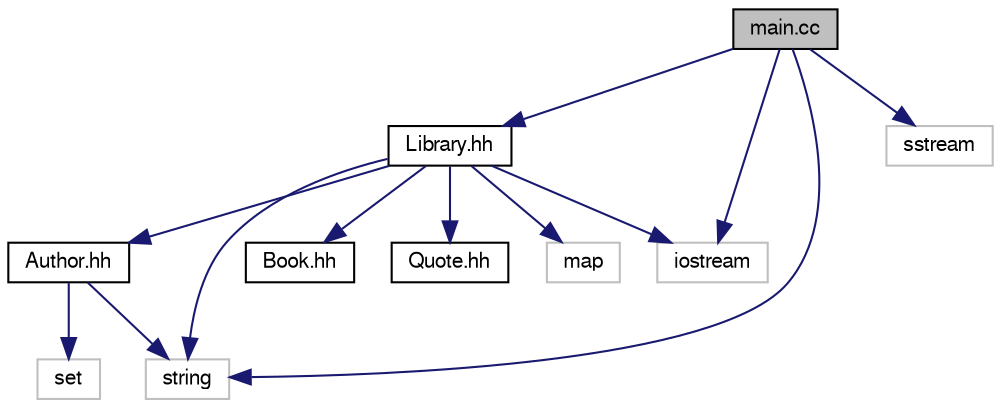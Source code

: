 digraph "main.cc"
{
  edge [fontname="FreeSans",fontsize="10",labelfontname="FreeSans",labelfontsize="10"];
  node [fontname="FreeSans",fontsize="10",shape=record];
  Node1 [label="main.cc",height=0.2,width=0.4,color="black", fillcolor="grey75", style="filled", fontcolor="black"];
  Node1 -> Node2 [color="midnightblue",fontsize="10",style="solid",fontname="FreeSans"];
  Node2 [label="Library.hh",height=0.2,width=0.4,color="black", fillcolor="white", style="filled",URL="$_library_8hh.html",tooltip="Main structure of our Library with several dependant data childs. "];
  Node2 -> Node3 [color="midnightblue",fontsize="10",style="solid",fontname="FreeSans"];
  Node3 [label="Author.hh",height=0.2,width=0.4,color="black", fillcolor="white", style="filled",URL="$_author_8hh.html",tooltip="Data model that hosts information about an Author. "];
  Node3 -> Node4 [color="midnightblue",fontsize="10",style="solid",fontname="FreeSans"];
  Node4 [label="set",height=0.2,width=0.4,color="grey75", fillcolor="white", style="filled"];
  Node3 -> Node5 [color="midnightblue",fontsize="10",style="solid",fontname="FreeSans"];
  Node5 [label="string",height=0.2,width=0.4,color="grey75", fillcolor="white", style="filled"];
  Node2 -> Node6 [color="midnightblue",fontsize="10",style="solid",fontname="FreeSans"];
  Node6 [label="Book.hh",height=0.2,width=0.4,color="black", fillcolor="white", style="filled",URL="$_book_8hh.html",tooltip="Data model that hosts information about a Book. "];
  Node2 -> Node7 [color="midnightblue",fontsize="10",style="solid",fontname="FreeSans"];
  Node7 [label="Quote.hh",height=0.2,width=0.4,color="black", fillcolor="white", style="filled",URL="$_quote_8hh.html",tooltip="Data model that hosts information about a Quote. "];
  Node2 -> Node8 [color="midnightblue",fontsize="10",style="solid",fontname="FreeSans"];
  Node8 [label="iostream",height=0.2,width=0.4,color="grey75", fillcolor="white", style="filled"];
  Node2 -> Node9 [color="midnightblue",fontsize="10",style="solid",fontname="FreeSans"];
  Node9 [label="map",height=0.2,width=0.4,color="grey75", fillcolor="white", style="filled"];
  Node2 -> Node5 [color="midnightblue",fontsize="10",style="solid",fontname="FreeSans"];
  Node1 -> Node8 [color="midnightblue",fontsize="10",style="solid",fontname="FreeSans"];
  Node1 -> Node10 [color="midnightblue",fontsize="10",style="solid",fontname="FreeSans"];
  Node10 [label="sstream",height=0.2,width=0.4,color="grey75", fillcolor="white", style="filled"];
  Node1 -> Node5 [color="midnightblue",fontsize="10",style="solid",fontname="FreeSans"];
}
